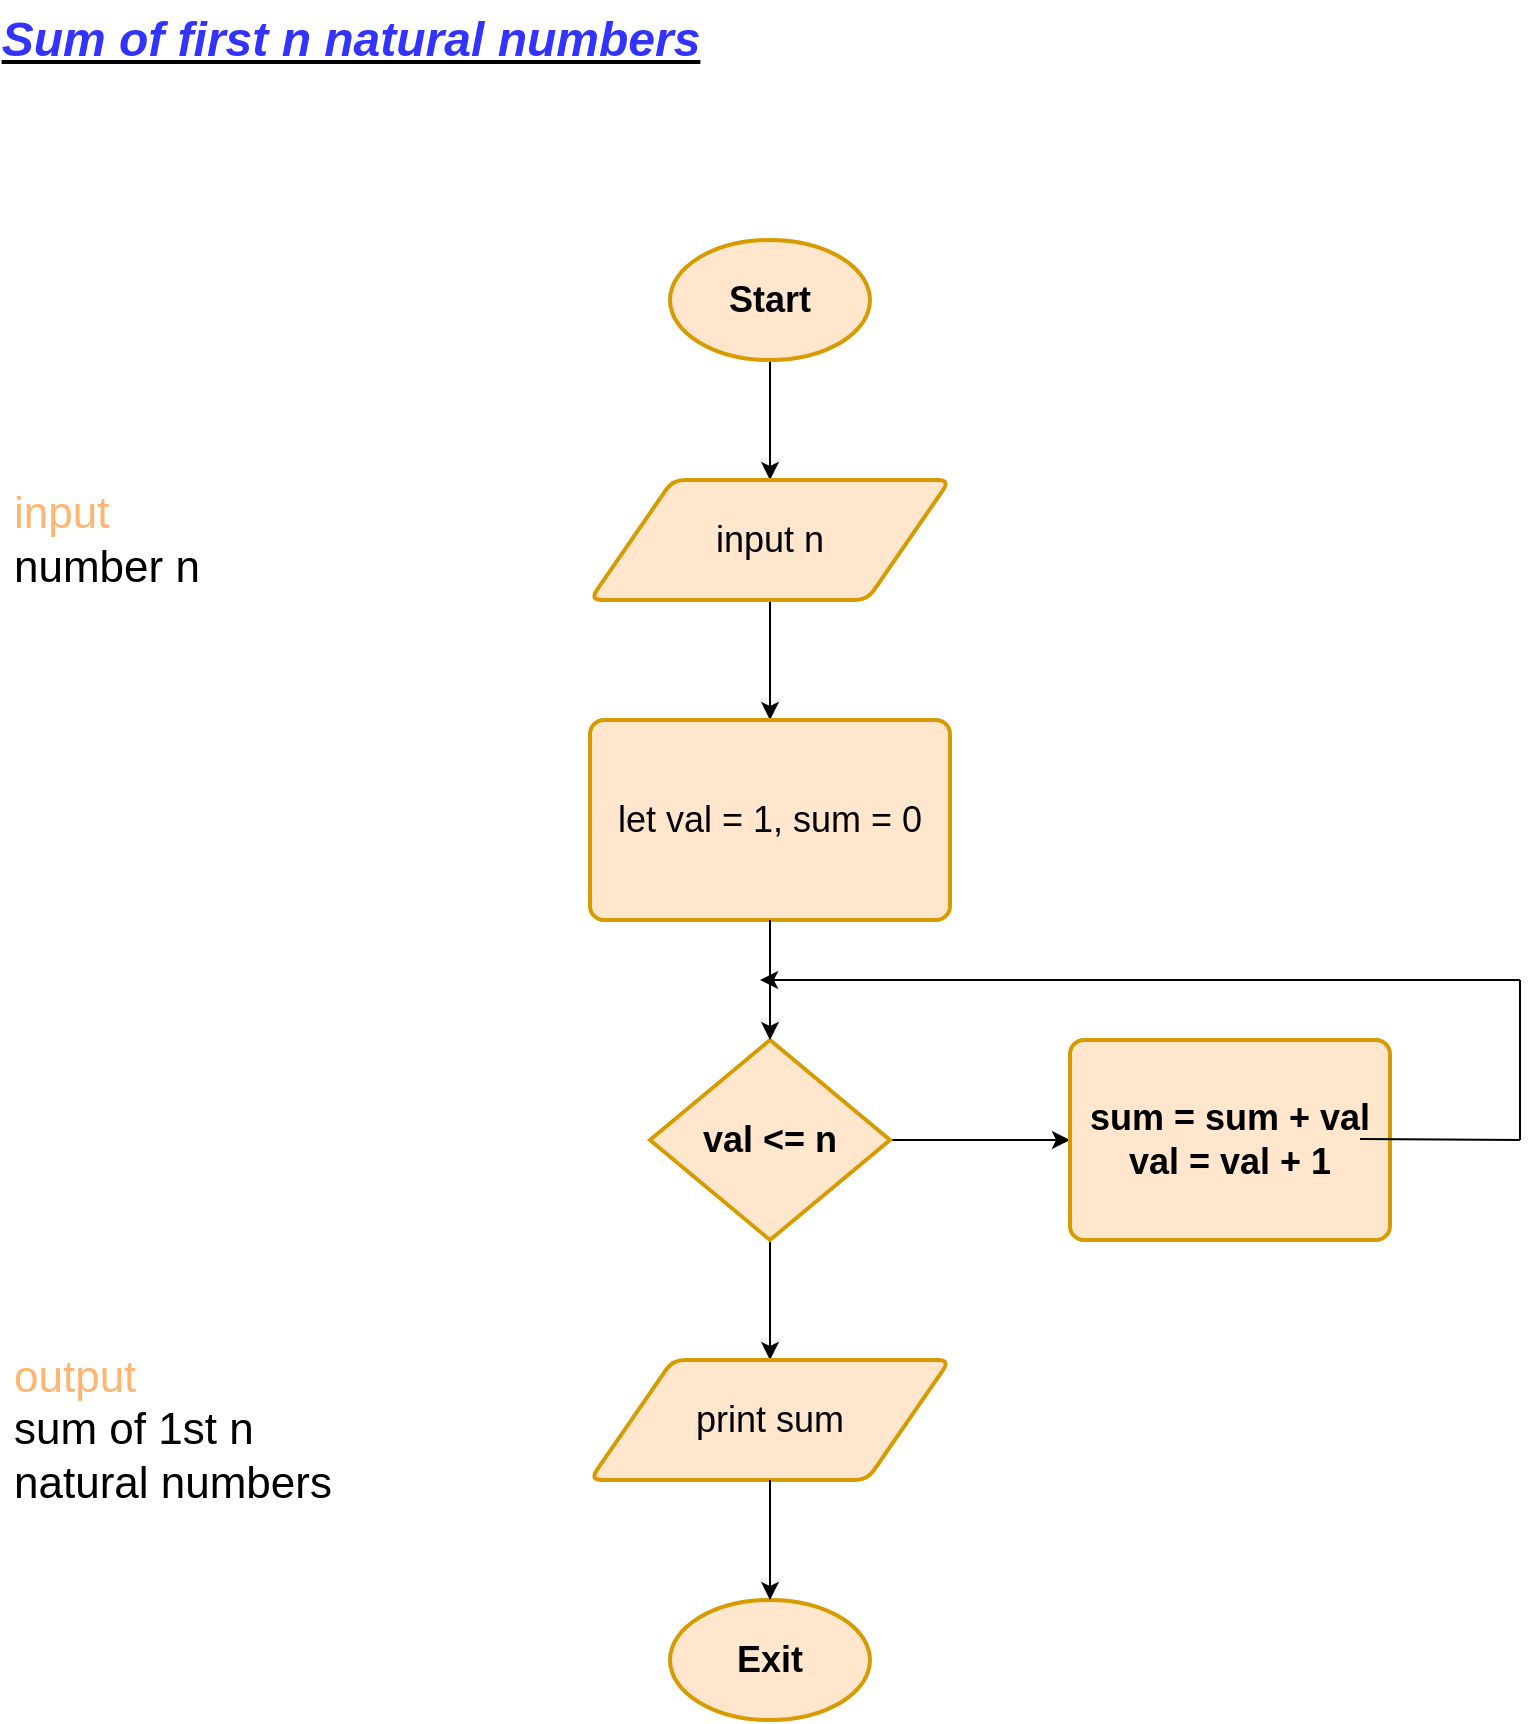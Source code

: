 <mxfile version="26.0.16">
  <diagram name="Page-1" id="AmET3ZLWUX8B-lZlGHG7">
    <mxGraphModel dx="1434" dy="884" grid="1" gridSize="10" guides="1" tooltips="1" connect="1" arrows="1" fold="1" page="1" pageScale="1" pageWidth="850" pageHeight="1100" math="0" shadow="0">
      <root>
        <mxCell id="0" />
        <mxCell id="1" parent="0" />
        <mxCell id="1aM1Kx0VHSJil3waxq1c-9" style="edgeStyle=orthogonalEdgeStyle;rounded=0;orthogonalLoop=1;jettySize=auto;html=1;entryX=0.5;entryY=0;entryDx=0;entryDy=0;fontSize=18;" edge="1" parent="1" source="1aM1Kx0VHSJil3waxq1c-2" target="1aM1Kx0VHSJil3waxq1c-3">
          <mxGeometry relative="1" as="geometry" />
        </mxCell>
        <mxCell id="1aM1Kx0VHSJil3waxq1c-2" value="Start" style="strokeWidth=2;html=1;shape=mxgraph.flowchart.start_1;whiteSpace=wrap;fillColor=#ffe6cc;strokeColor=#d79b00;fontSize=18;fontStyle=1" vertex="1" parent="1">
          <mxGeometry x="380" y="170" width="100" height="60" as="geometry" />
        </mxCell>
        <mxCell id="1aM1Kx0VHSJil3waxq1c-10" style="edgeStyle=orthogonalEdgeStyle;rounded=0;orthogonalLoop=1;jettySize=auto;html=1;entryX=0.5;entryY=0;entryDx=0;entryDy=0;fontSize=18;" edge="1" parent="1" source="1aM1Kx0VHSJil3waxq1c-3" target="1aM1Kx0VHSJil3waxq1c-4">
          <mxGeometry relative="1" as="geometry" />
        </mxCell>
        <mxCell id="1aM1Kx0VHSJil3waxq1c-3" value="input n" style="shape=parallelogram;html=1;strokeWidth=2;perimeter=parallelogramPerimeter;whiteSpace=wrap;rounded=1;arcSize=12;size=0.23;fillColor=#ffe6cc;strokeColor=#d79b00;fontSize=18;" vertex="1" parent="1">
          <mxGeometry x="340" y="290" width="180" height="60" as="geometry" />
        </mxCell>
        <mxCell id="1aM1Kx0VHSJil3waxq1c-4" value="let val = 1, sum = 0" style="rounded=1;whiteSpace=wrap;html=1;absoluteArcSize=1;arcSize=14;strokeWidth=2;fillColor=#ffe6cc;strokeColor=#d79b00;fontSize=18;" vertex="1" parent="1">
          <mxGeometry x="340" y="410" width="180" height="100" as="geometry" />
        </mxCell>
        <mxCell id="1aM1Kx0VHSJil3waxq1c-12" style="edgeStyle=orthogonalEdgeStyle;rounded=0;orthogonalLoop=1;jettySize=auto;html=1;entryX=0.5;entryY=0;entryDx=0;entryDy=0;fontSize=18;" edge="1" parent="1" source="1aM1Kx0VHSJil3waxq1c-5" target="1aM1Kx0VHSJil3waxq1c-7">
          <mxGeometry relative="1" as="geometry" />
        </mxCell>
        <mxCell id="1aM1Kx0VHSJil3waxq1c-15" style="edgeStyle=orthogonalEdgeStyle;rounded=0;orthogonalLoop=1;jettySize=auto;html=1;fontSize=18;" edge="1" parent="1" source="1aM1Kx0VHSJil3waxq1c-5" target="1aM1Kx0VHSJil3waxq1c-6">
          <mxGeometry relative="1" as="geometry" />
        </mxCell>
        <mxCell id="1aM1Kx0VHSJil3waxq1c-5" value="val &amp;lt;= n" style="strokeWidth=2;html=1;shape=mxgraph.flowchart.decision;whiteSpace=wrap;fillColor=#ffe6cc;strokeColor=#d79b00;fontSize=18;fontStyle=1" vertex="1" parent="1">
          <mxGeometry x="370" y="570" width="120" height="100" as="geometry" />
        </mxCell>
        <mxCell id="1aM1Kx0VHSJil3waxq1c-6" value="sum = sum + val&lt;div&gt;val = val + 1&lt;/div&gt;" style="rounded=1;whiteSpace=wrap;html=1;absoluteArcSize=1;arcSize=14;strokeWidth=2;fillColor=#ffe6cc;strokeColor=#d79b00;fontSize=18;fontStyle=1" vertex="1" parent="1">
          <mxGeometry x="580" y="570" width="160" height="100" as="geometry" />
        </mxCell>
        <mxCell id="1aM1Kx0VHSJil3waxq1c-7" value="print sum" style="shape=parallelogram;html=1;strokeWidth=2;perimeter=parallelogramPerimeter;whiteSpace=wrap;rounded=1;arcSize=12;size=0.23;fillColor=#ffe6cc;strokeColor=#d79b00;fontSize=18;" vertex="1" parent="1">
          <mxGeometry x="340" y="730" width="180" height="60" as="geometry" />
        </mxCell>
        <mxCell id="1aM1Kx0VHSJil3waxq1c-8" value="Exit" style="strokeWidth=2;html=1;shape=mxgraph.flowchart.start_1;whiteSpace=wrap;fillColor=#ffe6cc;strokeColor=#d79b00;fontSize=18;fontStyle=1" vertex="1" parent="1">
          <mxGeometry x="380" y="850" width="100" height="60" as="geometry" />
        </mxCell>
        <mxCell id="1aM1Kx0VHSJil3waxq1c-11" style="edgeStyle=orthogonalEdgeStyle;rounded=0;orthogonalLoop=1;jettySize=auto;html=1;entryX=0.5;entryY=0;entryDx=0;entryDy=0;entryPerimeter=0;fontSize=18;" edge="1" parent="1" source="1aM1Kx0VHSJil3waxq1c-4" target="1aM1Kx0VHSJil3waxq1c-5">
          <mxGeometry relative="1" as="geometry" />
        </mxCell>
        <mxCell id="1aM1Kx0VHSJil3waxq1c-14" style="edgeStyle=orthogonalEdgeStyle;rounded=0;orthogonalLoop=1;jettySize=auto;html=1;entryX=0.5;entryY=0;entryDx=0;entryDy=0;entryPerimeter=0;fontSize=18;" edge="1" parent="1" source="1aM1Kx0VHSJil3waxq1c-7" target="1aM1Kx0VHSJil3waxq1c-8">
          <mxGeometry relative="1" as="geometry" />
        </mxCell>
        <mxCell id="1aM1Kx0VHSJil3waxq1c-17" value="" style="endArrow=none;html=1;rounded=0;fontSize=18;" edge="1" parent="1">
          <mxGeometry width="50" height="50" relative="1" as="geometry">
            <mxPoint x="725" y="619.5" as="sourcePoint" />
            <mxPoint x="805" y="620" as="targetPoint" />
          </mxGeometry>
        </mxCell>
        <mxCell id="1aM1Kx0VHSJil3waxq1c-18" value="" style="endArrow=none;html=1;rounded=0;fontSize=18;" edge="1" parent="1">
          <mxGeometry width="50" height="50" relative="1" as="geometry">
            <mxPoint x="805" y="620" as="sourcePoint" />
            <mxPoint x="805" y="540" as="targetPoint" />
          </mxGeometry>
        </mxCell>
        <mxCell id="1aM1Kx0VHSJil3waxq1c-19" value="" style="endArrow=classic;html=1;rounded=0;fontSize=18;" edge="1" parent="1">
          <mxGeometry width="50" height="50" relative="1" as="geometry">
            <mxPoint x="805" y="540" as="sourcePoint" />
            <mxPoint x="425" y="540" as="targetPoint" />
          </mxGeometry>
        </mxCell>
        <mxCell id="1aM1Kx0VHSJil3waxq1c-20" value="&lt;font style=&quot;color: rgb(255, 181, 112);&quot;&gt;input&lt;/font&gt;&lt;div&gt;number n&lt;/div&gt;" style="text;html=1;align=left;verticalAlign=middle;resizable=0;points=[];autosize=1;strokeColor=none;fillColor=none;fontSize=22;" vertex="1" parent="1">
          <mxGeometry x="50" y="285" width="120" height="70" as="geometry" />
        </mxCell>
        <mxCell id="1aM1Kx0VHSJil3waxq1c-21" value="&lt;font color=&quot;#ffb570&quot;&gt;output&lt;/font&gt;&lt;br&gt;&lt;div&gt;sum of 1st n&amp;nbsp;&lt;/div&gt;&lt;div&gt;natural numbers&lt;/div&gt;" style="text;html=1;align=left;verticalAlign=middle;resizable=0;points=[];autosize=1;strokeColor=none;fillColor=none;fontSize=22;" vertex="1" parent="1">
          <mxGeometry x="50" y="720" width="180" height="90" as="geometry" />
        </mxCell>
        <mxCell id="1aM1Kx0VHSJil3waxq1c-22" value="&lt;font style=&quot;color: rgb(51, 51, 255);&quot;&gt;Sum of first n natural numbers&lt;/font&gt;" style="text;html=1;align=center;verticalAlign=middle;resizable=0;points=[];autosize=1;strokeColor=none;fillColor=none;fontSize=24;fontStyle=7" vertex="1" parent="1">
          <mxGeometry x="50" y="50" width="340" height="40" as="geometry" />
        </mxCell>
      </root>
    </mxGraphModel>
  </diagram>
</mxfile>
